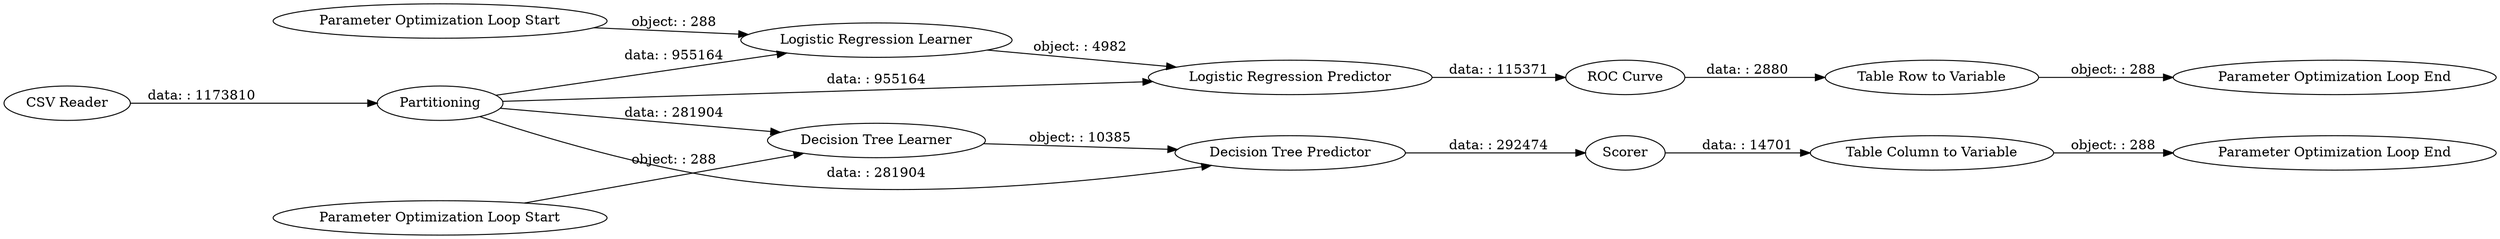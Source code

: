 digraph {
	"-4247971781347557526_6" [label=Partitioning]
	"-4247971781347557526_7" [label="Logistic Regression Learner"]
	"-4247971781347557526_14" [label="Parameter Optimization Loop Start"]
	"-4247971781347557526_9" [label="Decision Tree Predictor"]
	"-4247971781347557526_8" [label="Decision Tree Learner"]
	"-4247971781347557526_15" [label="ROC Curve"]
	"-4247971781347557526_13" [label="Parameter Optimization Loop Start"]
	"-4247971781347557526_17" [label="Parameter Optimization Loop End"]
	"-4247971781347557526_1" [label="CSV Reader"]
	"-4247971781347557526_19" [label="Parameter Optimization Loop End"]
	"-4247971781347557526_10" [label="Logistic Regression Predictor"]
	"-4247971781347557526_12" [label=Scorer]
	"-4247971781347557526_16" [label="Table Row to Variable"]
	"-4247971781347557526_20" [label="Table Column to Variable"]
	"-4247971781347557526_6" -> "-4247971781347557526_9" [label="data: : 281904"]
	"-4247971781347557526_7" -> "-4247971781347557526_10" [label="object: : 4982"]
	"-4247971781347557526_6" -> "-4247971781347557526_8" [label="data: : 281904"]
	"-4247971781347557526_20" -> "-4247971781347557526_19" [label="object: : 288"]
	"-4247971781347557526_16" -> "-4247971781347557526_17" [label="object: : 288"]
	"-4247971781347557526_6" -> "-4247971781347557526_7" [label="data: : 955164"]
	"-4247971781347557526_10" -> "-4247971781347557526_15" [label="data: : 115371"]
	"-4247971781347557526_13" -> "-4247971781347557526_7" [label="object: : 288"]
	"-4247971781347557526_1" -> "-4247971781347557526_6" [label="data: : 1173810"]
	"-4247971781347557526_6" -> "-4247971781347557526_10" [label="data: : 955164"]
	"-4247971781347557526_15" -> "-4247971781347557526_16" [label="data: : 2880"]
	"-4247971781347557526_14" -> "-4247971781347557526_8" [label="object: : 288"]
	"-4247971781347557526_8" -> "-4247971781347557526_9" [label="object: : 10385"]
	"-4247971781347557526_9" -> "-4247971781347557526_12" [label="data: : 292474"]
	"-4247971781347557526_12" -> "-4247971781347557526_20" [label="data: : 14701"]
	rankdir=LR
}

